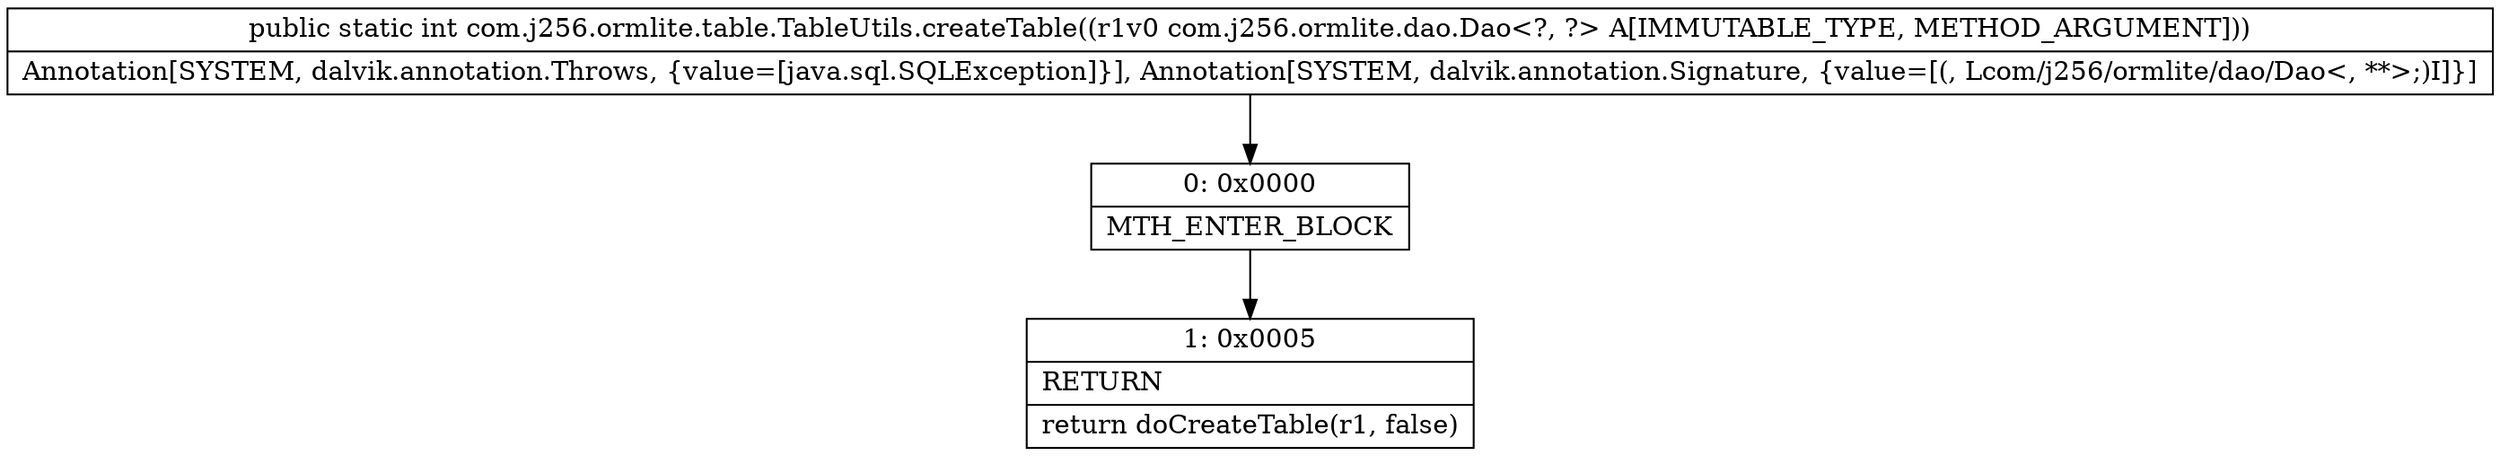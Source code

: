 digraph "CFG forcom.j256.ormlite.table.TableUtils.createTable(Lcom\/j256\/ormlite\/dao\/Dao;)I" {
Node_0 [shape=record,label="{0\:\ 0x0000|MTH_ENTER_BLOCK\l}"];
Node_1 [shape=record,label="{1\:\ 0x0005|RETURN\l|return doCreateTable(r1, false)\l}"];
MethodNode[shape=record,label="{public static int com.j256.ormlite.table.TableUtils.createTable((r1v0 com.j256.ormlite.dao.Dao\<?, ?\> A[IMMUTABLE_TYPE, METHOD_ARGUMENT]))  | Annotation[SYSTEM, dalvik.annotation.Throws, \{value=[java.sql.SQLException]\}], Annotation[SYSTEM, dalvik.annotation.Signature, \{value=[(, Lcom\/j256\/ormlite\/dao\/Dao\<, **\>;)I]\}]\l}"];
MethodNode -> Node_0;
Node_0 -> Node_1;
}


